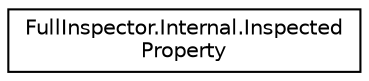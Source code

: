 digraph "Graphical Class Hierarchy"
{
  edge [fontname="Helvetica",fontsize="10",labelfontname="Helvetica",labelfontsize="10"];
  node [fontname="Helvetica",fontsize="10",shape=record];
  rankdir="LR";
  Node1 [label="FullInspector.Internal.Inspected\lProperty",height=0.2,width=0.4,color="black", fillcolor="white", style="filled",URL="$class_full_inspector_1_1_internal_1_1_inspected_property.html",tooltip="A PropertyMetadata describes a discovered property or field in a TypeMetadata. "];
}
